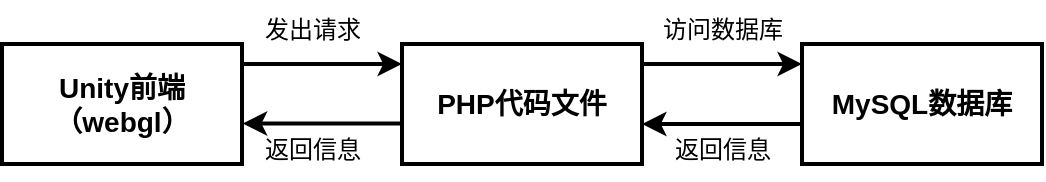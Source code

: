 <mxfile version="22.1.2" type="device">
  <diagram name="第 1 页" id="Yh7T6eXplZgcz_cllIPk">
    <mxGraphModel dx="781" dy="541" grid="1" gridSize="10" guides="1" tooltips="1" connect="1" arrows="1" fold="1" page="1" pageScale="1" pageWidth="827" pageHeight="1169" math="0" shadow="0">
      <root>
        <mxCell id="0" />
        <mxCell id="1" parent="0" />
        <mxCell id="rEya5IW_X-TTGtEuxu0x-3" value="" style="edgeStyle=orthogonalEdgeStyle;rounded=0;orthogonalLoop=1;jettySize=auto;html=1;strokeWidth=2;fontSize=14;fontStyle=1" edge="1" parent="1">
          <mxGeometry relative="1" as="geometry">
            <mxPoint x="270" y="270" as="sourcePoint" />
            <mxPoint x="350" y="270" as="targetPoint" />
          </mxGeometry>
        </mxCell>
        <mxCell id="rEya5IW_X-TTGtEuxu0x-1" value="Unity前端&lt;br style=&quot;font-size: 14px;&quot;&gt;（webgl）" style="rounded=0;whiteSpace=wrap;html=1;strokeWidth=2;fontSize=14;fontStyle=1" vertex="1" parent="1">
          <mxGeometry x="150" y="260" width="120" height="60" as="geometry" />
        </mxCell>
        <mxCell id="rEya5IW_X-TTGtEuxu0x-5" value="" style="edgeStyle=orthogonalEdgeStyle;rounded=0;orthogonalLoop=1;jettySize=auto;html=1;strokeWidth=2;fontSize=14;fontStyle=1" edge="1" parent="1">
          <mxGeometry relative="1" as="geometry">
            <mxPoint x="470" y="270" as="sourcePoint" />
            <mxPoint x="550" y="270" as="targetPoint" />
          </mxGeometry>
        </mxCell>
        <mxCell id="rEya5IW_X-TTGtEuxu0x-2" value="PHP代码文件" style="rounded=0;whiteSpace=wrap;html=1;strokeWidth=2;fontSize=14;fontStyle=1" vertex="1" parent="1">
          <mxGeometry x="350" y="260" width="120" height="60" as="geometry" />
        </mxCell>
        <mxCell id="rEya5IW_X-TTGtEuxu0x-4" value="MySQL数据库" style="rounded=0;whiteSpace=wrap;html=1;strokeWidth=2;fontSize=14;fontStyle=1" vertex="1" parent="1">
          <mxGeometry x="550" y="260" width="120" height="60" as="geometry" />
        </mxCell>
        <mxCell id="rEya5IW_X-TTGtEuxu0x-6" value="" style="edgeStyle=orthogonalEdgeStyle;rounded=0;orthogonalLoop=1;jettySize=auto;html=1;exitX=-0.003;exitY=0.663;exitDx=0;exitDy=0;exitPerimeter=0;entryX=1.003;entryY=0.663;entryDx=0;entryDy=0;entryPerimeter=0;strokeWidth=2;fontSize=14;fontStyle=1" edge="1" parent="1" source="rEya5IW_X-TTGtEuxu0x-2" target="rEya5IW_X-TTGtEuxu0x-1">
          <mxGeometry relative="1" as="geometry">
            <mxPoint x="280" y="280" as="sourcePoint" />
            <mxPoint x="360" y="280" as="targetPoint" />
          </mxGeometry>
        </mxCell>
        <mxCell id="rEya5IW_X-TTGtEuxu0x-7" value="" style="edgeStyle=orthogonalEdgeStyle;rounded=0;orthogonalLoop=1;jettySize=auto;html=1;exitX=-0.003;exitY=0.663;exitDx=0;exitDy=0;exitPerimeter=0;entryX=1.003;entryY=0.663;entryDx=0;entryDy=0;entryPerimeter=0;strokeWidth=2;fontSize=14;fontStyle=1" edge="1" parent="1">
          <mxGeometry relative="1" as="geometry">
            <mxPoint x="550" y="300" as="sourcePoint" />
            <mxPoint x="470" y="300" as="targetPoint" />
          </mxGeometry>
        </mxCell>
        <mxCell id="rEya5IW_X-TTGtEuxu0x-8" value="发出请求" style="text;html=1;align=center;verticalAlign=middle;resizable=0;points=[];autosize=1;strokeColor=none;fillColor=none;" vertex="1" parent="1">
          <mxGeometry x="270" y="238" width="70" height="30" as="geometry" />
        </mxCell>
        <mxCell id="rEya5IW_X-TTGtEuxu0x-9" value="访问数据库" style="text;html=1;align=center;verticalAlign=middle;resizable=0;points=[];autosize=1;strokeColor=none;fillColor=none;" vertex="1" parent="1">
          <mxGeometry x="470" y="238" width="80" height="30" as="geometry" />
        </mxCell>
        <mxCell id="rEya5IW_X-TTGtEuxu0x-10" value="返回信息" style="text;html=1;align=center;verticalAlign=middle;resizable=0;points=[];autosize=1;strokeColor=none;fillColor=none;" vertex="1" parent="1">
          <mxGeometry x="475" y="298" width="70" height="30" as="geometry" />
        </mxCell>
        <mxCell id="rEya5IW_X-TTGtEuxu0x-11" value="返回信息" style="text;html=1;align=center;verticalAlign=middle;resizable=0;points=[];autosize=1;strokeColor=none;fillColor=none;" vertex="1" parent="1">
          <mxGeometry x="270" y="298" width="70" height="30" as="geometry" />
        </mxCell>
      </root>
    </mxGraphModel>
  </diagram>
</mxfile>
